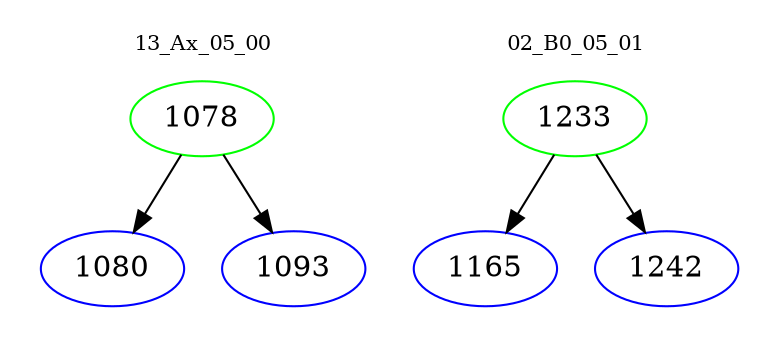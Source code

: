 digraph{
subgraph cluster_0 {
color = white
label = "13_Ax_05_00";
fontsize=10;
T0_1078 [label="1078", color="green"]
T0_1078 -> T0_1080 [color="black"]
T0_1080 [label="1080", color="blue"]
T0_1078 -> T0_1093 [color="black"]
T0_1093 [label="1093", color="blue"]
}
subgraph cluster_1 {
color = white
label = "02_B0_05_01";
fontsize=10;
T1_1233 [label="1233", color="green"]
T1_1233 -> T1_1165 [color="black"]
T1_1165 [label="1165", color="blue"]
T1_1233 -> T1_1242 [color="black"]
T1_1242 [label="1242", color="blue"]
}
}
